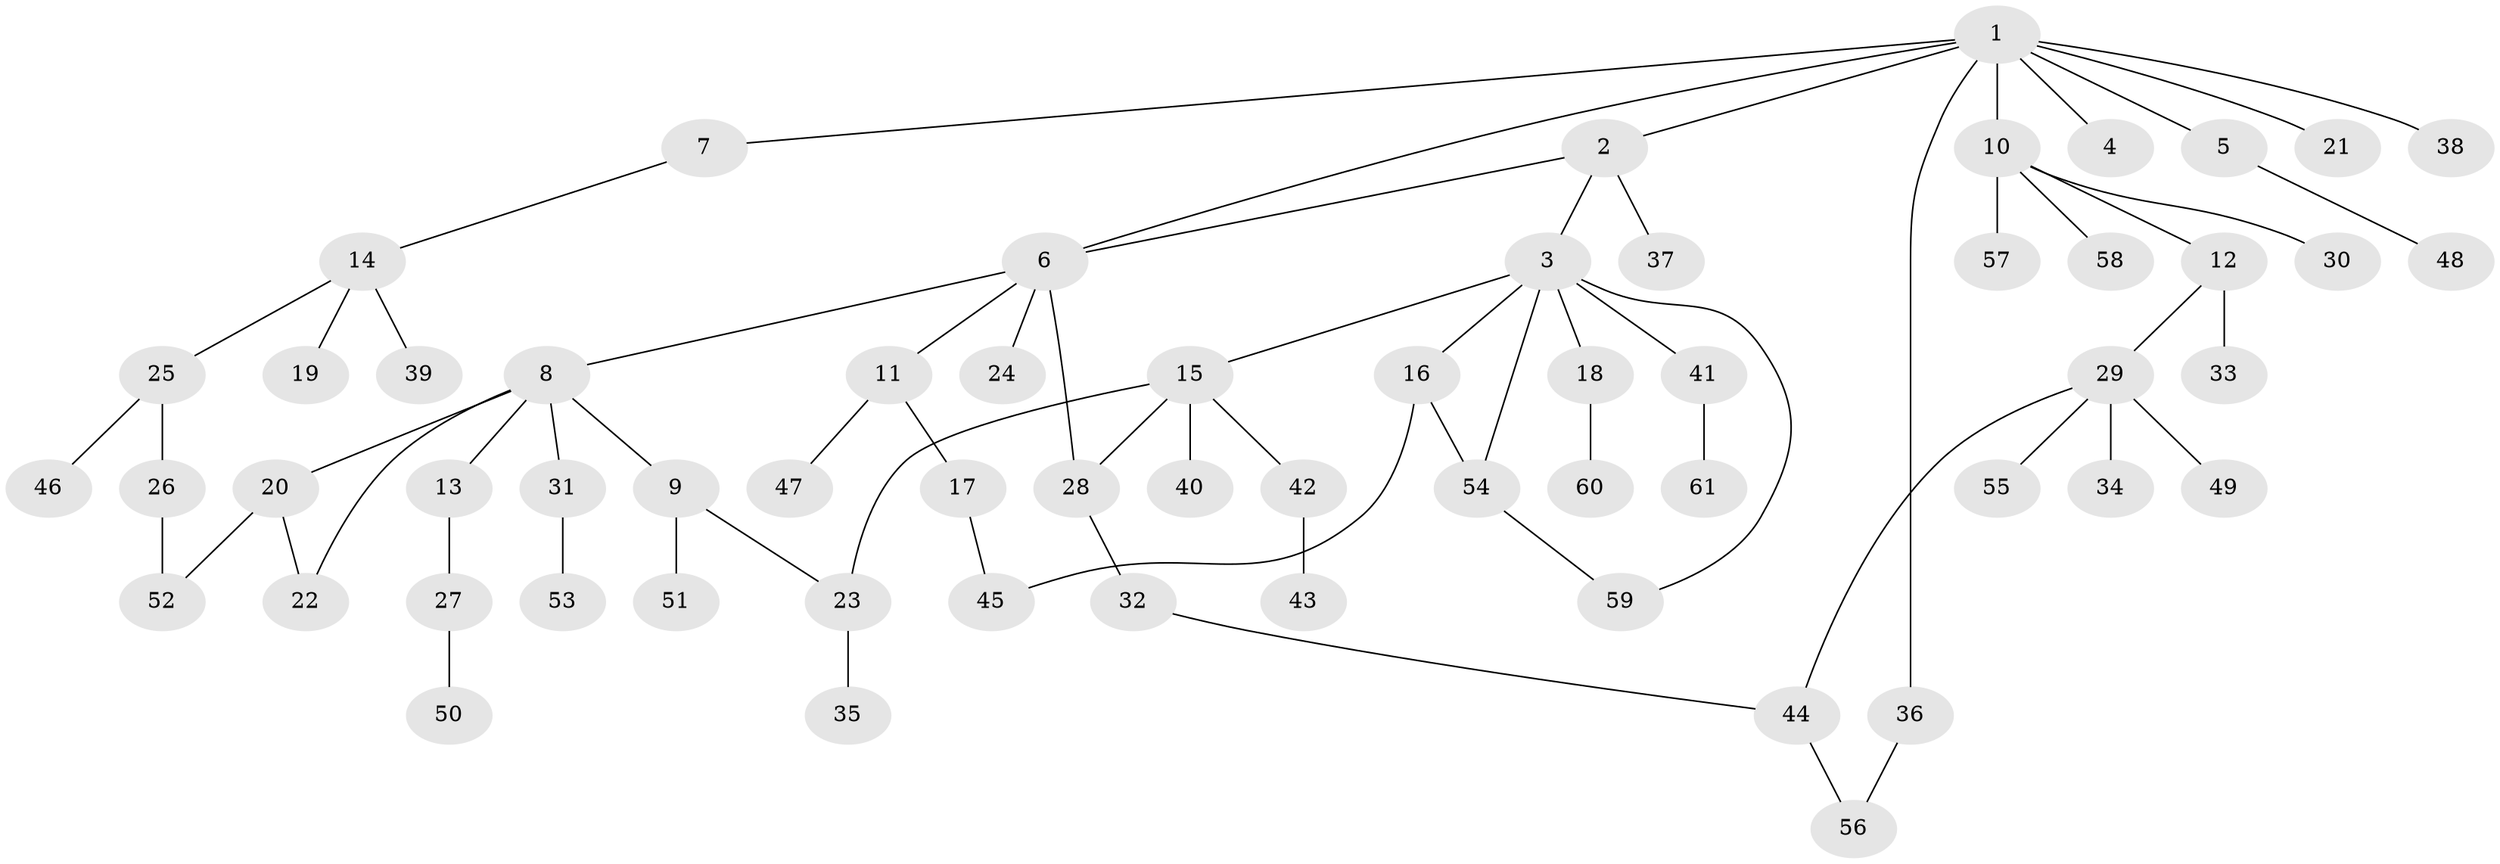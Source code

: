 // coarse degree distribution, {8: 0.02702702702702703, 2: 0.2702702702702703, 5: 0.05405405405405406, 1: 0.3783783783783784, 3: 0.16216216216216217, 4: 0.08108108108108109, 6: 0.02702702702702703}
// Generated by graph-tools (version 1.1) at 2025/36/03/04/25 23:36:13]
// undirected, 61 vertices, 70 edges
graph export_dot {
  node [color=gray90,style=filled];
  1;
  2;
  3;
  4;
  5;
  6;
  7;
  8;
  9;
  10;
  11;
  12;
  13;
  14;
  15;
  16;
  17;
  18;
  19;
  20;
  21;
  22;
  23;
  24;
  25;
  26;
  27;
  28;
  29;
  30;
  31;
  32;
  33;
  34;
  35;
  36;
  37;
  38;
  39;
  40;
  41;
  42;
  43;
  44;
  45;
  46;
  47;
  48;
  49;
  50;
  51;
  52;
  53;
  54;
  55;
  56;
  57;
  58;
  59;
  60;
  61;
  1 -- 2;
  1 -- 4;
  1 -- 5;
  1 -- 6;
  1 -- 7;
  1 -- 10;
  1 -- 21;
  1 -- 36;
  1 -- 38;
  2 -- 3;
  2 -- 37;
  2 -- 6;
  3 -- 15;
  3 -- 16;
  3 -- 18;
  3 -- 41;
  3 -- 59;
  3 -- 54;
  5 -- 48;
  6 -- 8;
  6 -- 11;
  6 -- 24;
  6 -- 28;
  7 -- 14;
  8 -- 9;
  8 -- 13;
  8 -- 20;
  8 -- 31;
  8 -- 22;
  9 -- 23;
  9 -- 51;
  10 -- 12;
  10 -- 30;
  10 -- 57;
  10 -- 58;
  11 -- 17;
  11 -- 47;
  12 -- 29;
  12 -- 33;
  13 -- 27;
  14 -- 19;
  14 -- 25;
  14 -- 39;
  15 -- 40;
  15 -- 42;
  15 -- 28;
  15 -- 23;
  16 -- 45;
  16 -- 54;
  17 -- 45;
  18 -- 60;
  20 -- 22;
  20 -- 52;
  23 -- 35;
  25 -- 26;
  25 -- 46;
  26 -- 52;
  27 -- 50;
  28 -- 32;
  29 -- 34;
  29 -- 49;
  29 -- 55;
  29 -- 44;
  31 -- 53;
  32 -- 44;
  36 -- 56;
  41 -- 61;
  42 -- 43;
  44 -- 56;
  54 -- 59;
}
